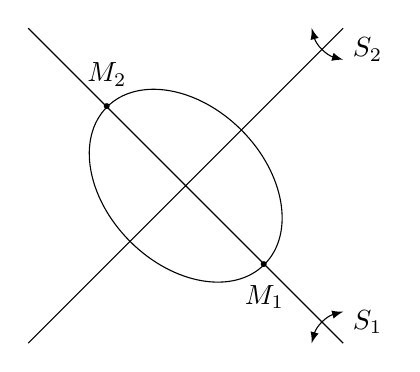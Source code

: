 \begin{tikzpicture}
	\path 
		(3,1) coordinate (M1) node[scale=2]{.} node[below=4pt]{$M_1$}
		(1,3) coordinate (M2) node[scale=2]{.} node[above=4pt]{$M_2$};
	\draw [rotate=-45, shift={($(M1)!.5!(M2)$)}]ellipse(1.414cm and 1cm);	
	\draw 
		($(M1)!1.5!(M2)$) -- ($(M2)!1.5!(M1)$) coordinate (S1) node[above right] {$S_1$}
		($(M1)!.5!(M2)!2!90:(M2)$) -- ($(M2)!.5!(M1)!2!90:(M1)$) coordinate (S2) node[below right] {$S_2$};
	\draw[swap/.style={latex-latex, bend right}] 
		([shift={(90:.4)}]S1) edge[swap] ([shift={(0:-.4)}]S1)
		([shift={(180:.4)}]S2) edge[swap] ([shift={(90:-.4)}]S2);
\end{tikzpicture}
